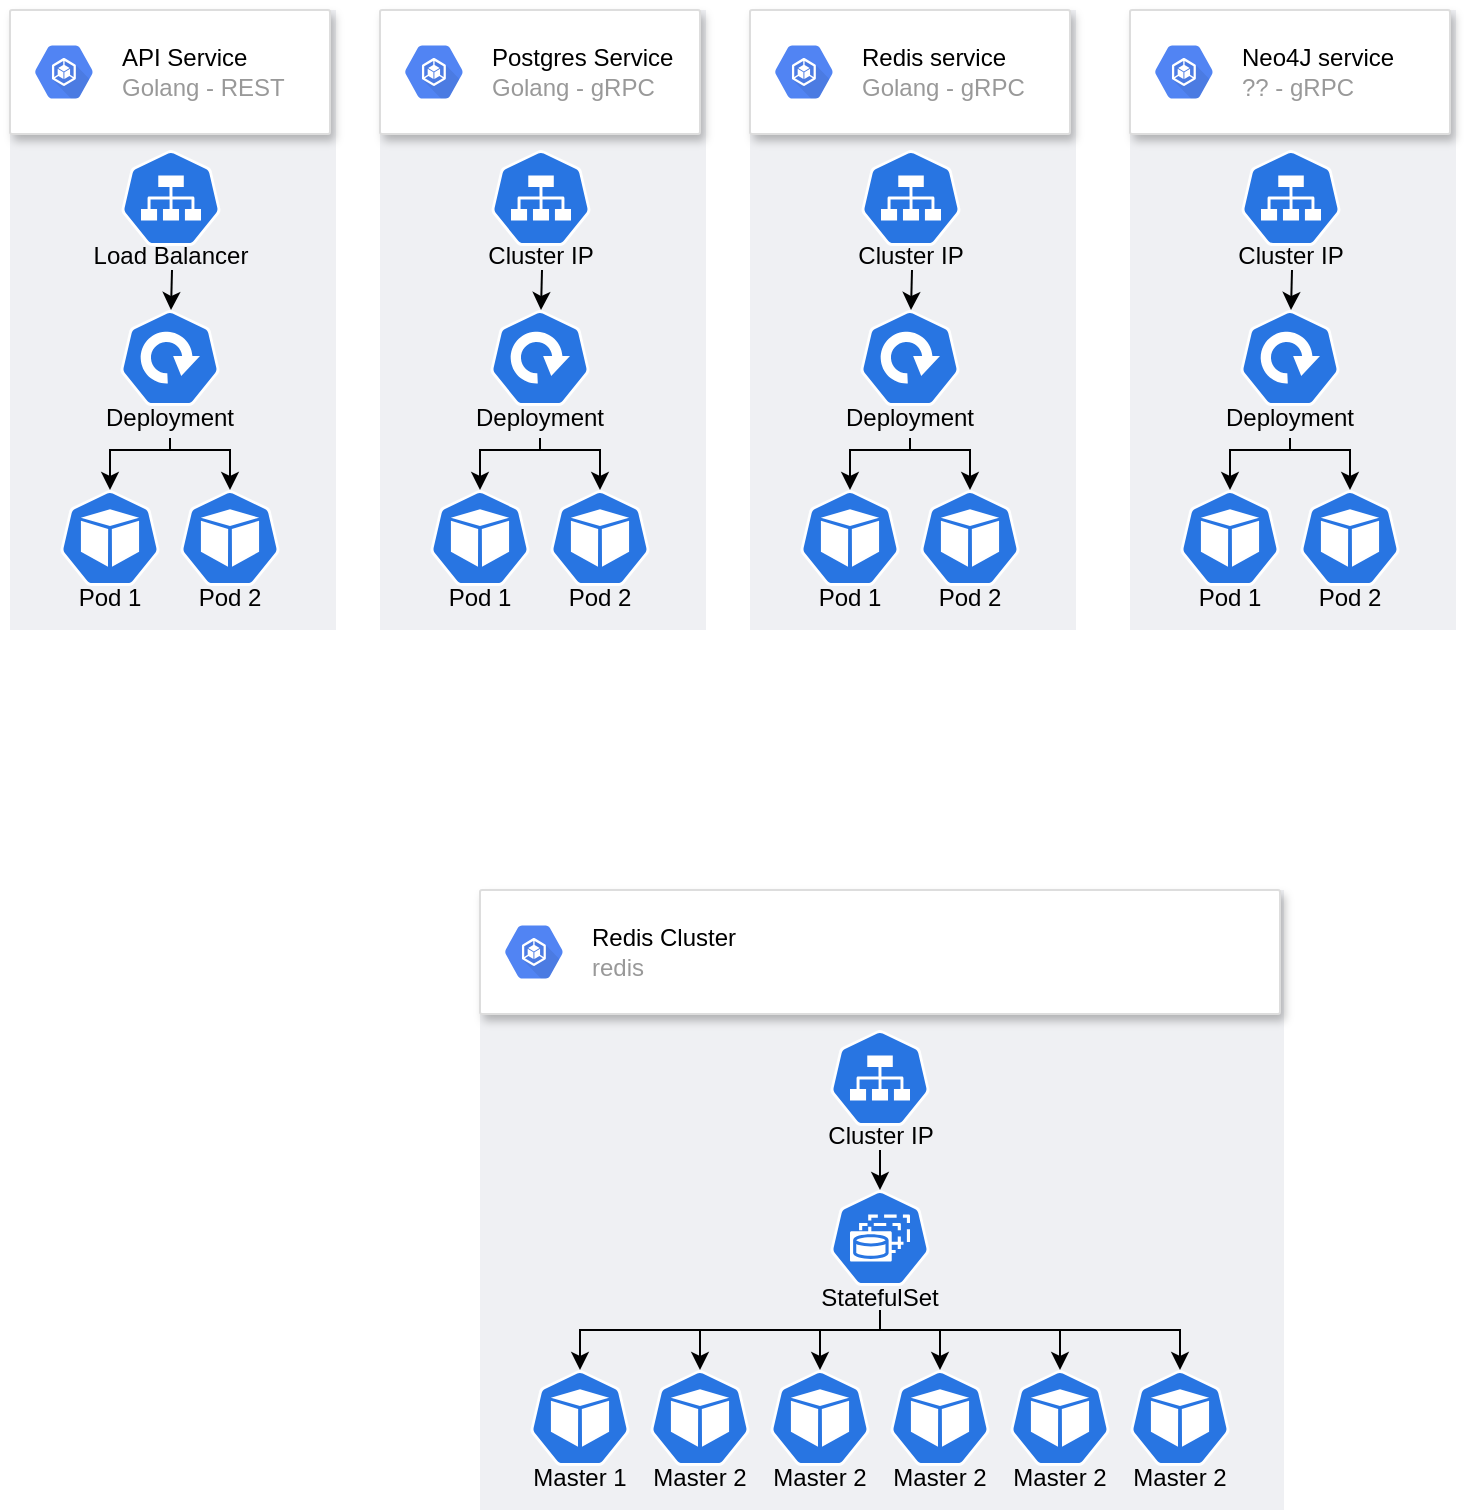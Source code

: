 <mxfile version="15.8.3" type="github">
  <diagram id="sKDaYnK1d5ipRAaSlijB" name="Page-1">
    <mxGraphModel dx="1420" dy="1106" grid="1" gridSize="10" guides="1" tooltips="1" connect="1" arrows="1" fold="1" page="1" pageScale="1" pageWidth="850" pageHeight="1100" math="0" shadow="0">
      <root>
        <mxCell id="0" />
        <mxCell id="1" parent="0" />
        <mxCell id="mPMTFJL_Vb9YS9UuzuNP-59" value="" style="group" vertex="1" connectable="0" parent="1">
          <mxGeometry x="30" y="40" width="160" height="310" as="geometry" />
        </mxCell>
        <mxCell id="mPMTFJL_Vb9YS9UuzuNP-65" value="Generic group" style="fillColor=#EFF0F3;strokeColor=none;dashed=0;verticalAlign=top;fontStyle=0;fontColor=#232F3D;" vertex="1" parent="mPMTFJL_Vb9YS9UuzuNP-59">
          <mxGeometry width="163" height="310" as="geometry" />
        </mxCell>
        <mxCell id="mPMTFJL_Vb9YS9UuzuNP-54" value="" style="strokeColor=#dddddd;shadow=1;strokeWidth=1;rounded=1;absoluteArcSize=1;arcSize=2;" vertex="1" parent="mPMTFJL_Vb9YS9UuzuNP-59">
          <mxGeometry width="160" height="62.0" as="geometry" />
        </mxCell>
        <mxCell id="mPMTFJL_Vb9YS9UuzuNP-55" value="&lt;font color=&quot;#000000&quot;&gt;&lt;span&gt;API Service&lt;/span&gt;&lt;/font&gt;&lt;br&gt;Golang - REST" style="sketch=0;dashed=0;connectable=0;html=1;fillColor=#5184F3;strokeColor=none;shape=mxgraph.gcp2.hexIcon;prIcon=container_engine;part=1;labelPosition=right;verticalLabelPosition=middle;align=left;verticalAlign=middle;spacingLeft=5;fontColor=#999999;fontSize=12;" vertex="1" parent="mPMTFJL_Vb9YS9UuzuNP-54">
          <mxGeometry y="0.5" width="44" height="39" relative="1" as="geometry">
            <mxPoint x="5" y="-19.5" as="offset" />
          </mxGeometry>
        </mxCell>
        <mxCell id="mPMTFJL_Vb9YS9UuzuNP-20" value="" style="group" vertex="1" connectable="0" parent="1">
          <mxGeometry x="80" y="190" width="60" height="60" as="geometry" />
        </mxCell>
        <mxCell id="mPMTFJL_Vb9YS9UuzuNP-13" value="" style="sketch=0;html=1;dashed=0;whitespace=wrap;fillColor=#2875E2;strokeColor=#ffffff;points=[[0.005,0.63,0],[0.1,0.2,0],[0.9,0.2,0],[0.5,0,0],[0.995,0.63,0],[0.72,0.99,0],[0.5,1,0],[0.28,0.99,0]];shape=mxgraph.kubernetes.icon;prIcon=deploy" vertex="1" parent="mPMTFJL_Vb9YS9UuzuNP-20">
          <mxGeometry x="5" width="50" height="48" as="geometry" />
        </mxCell>
        <mxCell id="mPMTFJL_Vb9YS9UuzuNP-16" value="Deployment" style="text;html=1;strokeColor=none;fillColor=none;align=center;verticalAlign=middle;whiteSpace=wrap;rounded=0;" vertex="1" parent="mPMTFJL_Vb9YS9UuzuNP-20">
          <mxGeometry y="48" width="60" height="12" as="geometry" />
        </mxCell>
        <mxCell id="mPMTFJL_Vb9YS9UuzuNP-25" value="" style="group" vertex="1" connectable="0" parent="1">
          <mxGeometry x="110" y="280" width="60" height="59" as="geometry" />
        </mxCell>
        <mxCell id="mPMTFJL_Vb9YS9UuzuNP-15" value="" style="sketch=0;html=1;dashed=0;whitespace=wrap;fillColor=#2875E2;strokeColor=#ffffff;points=[[0.005,0.63,0],[0.1,0.2,0],[0.9,0.2,0],[0.5,0,0],[0.995,0.63,0],[0.72,0.99,0],[0.5,1,0],[0.28,0.99,0]];shape=mxgraph.kubernetes.icon;prIcon=pod" vertex="1" parent="mPMTFJL_Vb9YS9UuzuNP-25">
          <mxGeometry x="5" width="50" height="48" as="geometry" />
        </mxCell>
        <mxCell id="mPMTFJL_Vb9YS9UuzuNP-22" value="Pod 2" style="text;html=1;strokeColor=none;fillColor=none;align=center;verticalAlign=middle;whiteSpace=wrap;rounded=0;" vertex="1" parent="mPMTFJL_Vb9YS9UuzuNP-25">
          <mxGeometry y="49" width="60" height="10" as="geometry" />
        </mxCell>
        <mxCell id="mPMTFJL_Vb9YS9UuzuNP-26" value="" style="group" vertex="1" connectable="0" parent="1">
          <mxGeometry x="50" y="280" width="60" height="60" as="geometry" />
        </mxCell>
        <mxCell id="mPMTFJL_Vb9YS9UuzuNP-2" value="" style="sketch=0;html=1;dashed=0;whitespace=wrap;fillColor=#2875E2;strokeColor=#ffffff;points=[[0.005,0.63,0],[0.1,0.2,0],[0.9,0.2,0],[0.5,0,0],[0.995,0.63,0],[0.72,0.99,0],[0.5,1,0],[0.28,0.99,0]];shape=mxgraph.kubernetes.icon;prIcon=pod" vertex="1" parent="mPMTFJL_Vb9YS9UuzuNP-26">
          <mxGeometry x="5" width="50" height="48" as="geometry" />
        </mxCell>
        <mxCell id="mPMTFJL_Vb9YS9UuzuNP-21" value="Pod 1" style="text;html=1;strokeColor=none;fillColor=none;align=center;verticalAlign=middle;whiteSpace=wrap;rounded=0;" vertex="1" parent="mPMTFJL_Vb9YS9UuzuNP-26">
          <mxGeometry y="48" width="60" height="12" as="geometry" />
        </mxCell>
        <mxCell id="mPMTFJL_Vb9YS9UuzuNP-27" value="" style="group" vertex="1" connectable="0" parent="1">
          <mxGeometry x="68" y="110" width="85" height="58" as="geometry" />
        </mxCell>
        <mxCell id="mPMTFJL_Vb9YS9UuzuNP-11" value="" style="sketch=0;html=1;dashed=0;whitespace=wrap;fillColor=#2875E2;strokeColor=#ffffff;points=[[0.005,0.63,0],[0.1,0.2,0],[0.9,0.2,0],[0.5,0,0],[0.995,0.63,0],[0.72,0.99,0],[0.5,1,0],[0.28,0.99,0]];shape=mxgraph.kubernetes.icon;prIcon=svc" vertex="1" parent="mPMTFJL_Vb9YS9UuzuNP-27">
          <mxGeometry x="17.5" width="50" height="48" as="geometry" />
        </mxCell>
        <mxCell id="mPMTFJL_Vb9YS9UuzuNP-24" value="Load Balancer" style="text;html=1;strokeColor=none;fillColor=none;align=center;verticalAlign=middle;whiteSpace=wrap;rounded=0;" vertex="1" parent="mPMTFJL_Vb9YS9UuzuNP-27">
          <mxGeometry y="48" width="85" height="10" as="geometry" />
        </mxCell>
        <mxCell id="mPMTFJL_Vb9YS9UuzuNP-28" style="edgeStyle=orthogonalEdgeStyle;rounded=0;orthogonalLoop=1;jettySize=auto;html=1;entryX=0.5;entryY=0;entryDx=0;entryDy=0;entryPerimeter=0;" edge="1" parent="1" target="mPMTFJL_Vb9YS9UuzuNP-15">
          <mxGeometry relative="1" as="geometry">
            <mxPoint x="110" y="254" as="sourcePoint" />
            <Array as="points">
              <mxPoint x="110" y="260" />
              <mxPoint x="140" y="260" />
            </Array>
          </mxGeometry>
        </mxCell>
        <mxCell id="mPMTFJL_Vb9YS9UuzuNP-29" style="edgeStyle=orthogonalEdgeStyle;rounded=0;orthogonalLoop=1;jettySize=auto;html=1;entryX=0.5;entryY=0;entryDx=0;entryDy=0;entryPerimeter=0;" edge="1" parent="1" target="mPMTFJL_Vb9YS9UuzuNP-2">
          <mxGeometry relative="1" as="geometry">
            <mxPoint x="110" y="258" as="sourcePoint" />
            <Array as="points">
              <mxPoint x="110" y="260" />
              <mxPoint x="80" y="260" />
            </Array>
          </mxGeometry>
        </mxCell>
        <mxCell id="mPMTFJL_Vb9YS9UuzuNP-31" style="edgeStyle=orthogonalEdgeStyle;rounded=0;orthogonalLoop=1;jettySize=auto;html=1;" edge="1" parent="1">
          <mxGeometry relative="1" as="geometry">
            <mxPoint x="110.5" y="190" as="targetPoint" />
            <mxPoint x="111" y="170" as="sourcePoint" />
          </mxGeometry>
        </mxCell>
        <mxCell id="mPMTFJL_Vb9YS9UuzuNP-86" value="" style="group" vertex="1" connectable="0" parent="1">
          <mxGeometry x="215" y="40" width="160" height="310" as="geometry" />
        </mxCell>
        <mxCell id="mPMTFJL_Vb9YS9UuzuNP-67" value="" style="group" vertex="1" connectable="0" parent="mPMTFJL_Vb9YS9UuzuNP-86">
          <mxGeometry width="160" height="310" as="geometry" />
        </mxCell>
        <mxCell id="mPMTFJL_Vb9YS9UuzuNP-68" value="Generic group" style="fillColor=#EFF0F3;strokeColor=none;dashed=0;verticalAlign=top;fontStyle=0;fontColor=#232F3D;" vertex="1" parent="mPMTFJL_Vb9YS9UuzuNP-67">
          <mxGeometry width="163" height="310" as="geometry" />
        </mxCell>
        <mxCell id="mPMTFJL_Vb9YS9UuzuNP-69" value="" style="strokeColor=#dddddd;shadow=1;strokeWidth=1;rounded=1;absoluteArcSize=1;arcSize=2;" vertex="1" parent="mPMTFJL_Vb9YS9UuzuNP-67">
          <mxGeometry width="160" height="62.0" as="geometry" />
        </mxCell>
        <mxCell id="mPMTFJL_Vb9YS9UuzuNP-70" value="&lt;font color=&quot;#000000&quot;&gt;&lt;span&gt;Postgres Service&lt;/span&gt;&lt;/font&gt;&lt;br&gt;Golang - gRPC&amp;nbsp;" style="sketch=0;dashed=0;connectable=0;html=1;fillColor=#5184F3;strokeColor=none;shape=mxgraph.gcp2.hexIcon;prIcon=container_engine;part=1;labelPosition=right;verticalLabelPosition=middle;align=left;verticalAlign=middle;spacingLeft=5;fontColor=#999999;fontSize=12;" vertex="1" parent="mPMTFJL_Vb9YS9UuzuNP-69">
          <mxGeometry y="0.5" width="44" height="39" relative="1" as="geometry">
            <mxPoint x="5" y="-19.5" as="offset" />
          </mxGeometry>
        </mxCell>
        <mxCell id="mPMTFJL_Vb9YS9UuzuNP-71" value="" style="group" vertex="1" connectable="0" parent="mPMTFJL_Vb9YS9UuzuNP-86">
          <mxGeometry x="50" y="150" width="60" height="60" as="geometry" />
        </mxCell>
        <mxCell id="mPMTFJL_Vb9YS9UuzuNP-72" value="" style="sketch=0;html=1;dashed=0;whitespace=wrap;fillColor=#2875E2;strokeColor=#ffffff;points=[[0.005,0.63,0],[0.1,0.2,0],[0.9,0.2,0],[0.5,0,0],[0.995,0.63,0],[0.72,0.99,0],[0.5,1,0],[0.28,0.99,0]];shape=mxgraph.kubernetes.icon;prIcon=deploy" vertex="1" parent="mPMTFJL_Vb9YS9UuzuNP-71">
          <mxGeometry x="5" width="50" height="48" as="geometry" />
        </mxCell>
        <mxCell id="mPMTFJL_Vb9YS9UuzuNP-73" value="Deployment" style="text;html=1;strokeColor=none;fillColor=none;align=center;verticalAlign=middle;whiteSpace=wrap;rounded=0;" vertex="1" parent="mPMTFJL_Vb9YS9UuzuNP-71">
          <mxGeometry y="48" width="60" height="12" as="geometry" />
        </mxCell>
        <mxCell id="mPMTFJL_Vb9YS9UuzuNP-74" value="" style="group" vertex="1" connectable="0" parent="mPMTFJL_Vb9YS9UuzuNP-86">
          <mxGeometry x="80" y="240" width="60" height="59" as="geometry" />
        </mxCell>
        <mxCell id="mPMTFJL_Vb9YS9UuzuNP-75" value="" style="sketch=0;html=1;dashed=0;whitespace=wrap;fillColor=#2875E2;strokeColor=#ffffff;points=[[0.005,0.63,0],[0.1,0.2,0],[0.9,0.2,0],[0.5,0,0],[0.995,0.63,0],[0.72,0.99,0],[0.5,1,0],[0.28,0.99,0]];shape=mxgraph.kubernetes.icon;prIcon=pod" vertex="1" parent="mPMTFJL_Vb9YS9UuzuNP-74">
          <mxGeometry x="5" width="50" height="48" as="geometry" />
        </mxCell>
        <mxCell id="mPMTFJL_Vb9YS9UuzuNP-76" value="Pod 2" style="text;html=1;strokeColor=none;fillColor=none;align=center;verticalAlign=middle;whiteSpace=wrap;rounded=0;" vertex="1" parent="mPMTFJL_Vb9YS9UuzuNP-74">
          <mxGeometry y="49" width="60" height="10" as="geometry" />
        </mxCell>
        <mxCell id="mPMTFJL_Vb9YS9UuzuNP-77" value="" style="group" vertex="1" connectable="0" parent="mPMTFJL_Vb9YS9UuzuNP-86">
          <mxGeometry x="20" y="240" width="60" height="60" as="geometry" />
        </mxCell>
        <mxCell id="mPMTFJL_Vb9YS9UuzuNP-78" value="" style="sketch=0;html=1;dashed=0;whitespace=wrap;fillColor=#2875E2;strokeColor=#ffffff;points=[[0.005,0.63,0],[0.1,0.2,0],[0.9,0.2,0],[0.5,0,0],[0.995,0.63,0],[0.72,0.99,0],[0.5,1,0],[0.28,0.99,0]];shape=mxgraph.kubernetes.icon;prIcon=pod" vertex="1" parent="mPMTFJL_Vb9YS9UuzuNP-77">
          <mxGeometry x="5" width="50" height="48" as="geometry" />
        </mxCell>
        <mxCell id="mPMTFJL_Vb9YS9UuzuNP-79" value="Pod 1" style="text;html=1;strokeColor=none;fillColor=none;align=center;verticalAlign=middle;whiteSpace=wrap;rounded=0;" vertex="1" parent="mPMTFJL_Vb9YS9UuzuNP-77">
          <mxGeometry y="48" width="60" height="12" as="geometry" />
        </mxCell>
        <mxCell id="mPMTFJL_Vb9YS9UuzuNP-80" value="" style="group" vertex="1" connectable="0" parent="mPMTFJL_Vb9YS9UuzuNP-86">
          <mxGeometry x="38" y="70" width="85" height="58" as="geometry" />
        </mxCell>
        <mxCell id="mPMTFJL_Vb9YS9UuzuNP-81" value="" style="sketch=0;html=1;dashed=0;whitespace=wrap;fillColor=#2875E2;strokeColor=#ffffff;points=[[0.005,0.63,0],[0.1,0.2,0],[0.9,0.2,0],[0.5,0,0],[0.995,0.63,0],[0.72,0.99,0],[0.5,1,0],[0.28,0.99,0]];shape=mxgraph.kubernetes.icon;prIcon=svc" vertex="1" parent="mPMTFJL_Vb9YS9UuzuNP-80">
          <mxGeometry x="17.5" width="50" height="48" as="geometry" />
        </mxCell>
        <mxCell id="mPMTFJL_Vb9YS9UuzuNP-82" value="Cluster IP" style="text;html=1;strokeColor=none;fillColor=none;align=center;verticalAlign=middle;whiteSpace=wrap;rounded=0;" vertex="1" parent="mPMTFJL_Vb9YS9UuzuNP-80">
          <mxGeometry y="48" width="85" height="10" as="geometry" />
        </mxCell>
        <mxCell id="mPMTFJL_Vb9YS9UuzuNP-83" style="edgeStyle=orthogonalEdgeStyle;rounded=0;orthogonalLoop=1;jettySize=auto;html=1;entryX=0.5;entryY=0;entryDx=0;entryDy=0;entryPerimeter=0;" edge="1" target="mPMTFJL_Vb9YS9UuzuNP-75" parent="mPMTFJL_Vb9YS9UuzuNP-86">
          <mxGeometry relative="1" as="geometry">
            <mxPoint x="80" y="214.0" as="sourcePoint" />
            <Array as="points">
              <mxPoint x="80" y="220" />
              <mxPoint x="110" y="220" />
            </Array>
          </mxGeometry>
        </mxCell>
        <mxCell id="mPMTFJL_Vb9YS9UuzuNP-84" style="edgeStyle=orthogonalEdgeStyle;rounded=0;orthogonalLoop=1;jettySize=auto;html=1;entryX=0.5;entryY=0;entryDx=0;entryDy=0;entryPerimeter=0;" edge="1" target="mPMTFJL_Vb9YS9UuzuNP-78" parent="mPMTFJL_Vb9YS9UuzuNP-86">
          <mxGeometry relative="1" as="geometry">
            <mxPoint x="80" y="218" as="sourcePoint" />
            <Array as="points">
              <mxPoint x="80" y="220" />
              <mxPoint x="50" y="220" />
            </Array>
          </mxGeometry>
        </mxCell>
        <mxCell id="mPMTFJL_Vb9YS9UuzuNP-85" style="edgeStyle=orthogonalEdgeStyle;rounded=0;orthogonalLoop=1;jettySize=auto;html=1;" edge="1" parent="mPMTFJL_Vb9YS9UuzuNP-86">
          <mxGeometry relative="1" as="geometry">
            <mxPoint x="80.5" y="150" as="targetPoint" />
            <mxPoint x="81" y="130" as="sourcePoint" />
          </mxGeometry>
        </mxCell>
        <mxCell id="mPMTFJL_Vb9YS9UuzuNP-87" value="" style="group" vertex="1" connectable="0" parent="1">
          <mxGeometry x="400" y="40" width="160" height="310" as="geometry" />
        </mxCell>
        <mxCell id="mPMTFJL_Vb9YS9UuzuNP-88" value="" style="group" vertex="1" connectable="0" parent="mPMTFJL_Vb9YS9UuzuNP-87">
          <mxGeometry width="160" height="310" as="geometry" />
        </mxCell>
        <mxCell id="mPMTFJL_Vb9YS9UuzuNP-89" value="Generic group" style="fillColor=#EFF0F3;strokeColor=none;dashed=0;verticalAlign=top;fontStyle=0;fontColor=#232F3D;" vertex="1" parent="mPMTFJL_Vb9YS9UuzuNP-88">
          <mxGeometry width="163" height="310" as="geometry" />
        </mxCell>
        <mxCell id="mPMTFJL_Vb9YS9UuzuNP-90" value="" style="strokeColor=#dddddd;shadow=1;strokeWidth=1;rounded=1;absoluteArcSize=1;arcSize=2;" vertex="1" parent="mPMTFJL_Vb9YS9UuzuNP-88">
          <mxGeometry width="160" height="62.0" as="geometry" />
        </mxCell>
        <mxCell id="mPMTFJL_Vb9YS9UuzuNP-91" value="&lt;font color=&quot;#000000&quot;&gt;&lt;span&gt;Redis service&lt;/span&gt;&lt;/font&gt;&lt;br&gt;Golang - gRPC&amp;nbsp;" style="sketch=0;dashed=0;connectable=0;html=1;fillColor=#5184F3;strokeColor=none;shape=mxgraph.gcp2.hexIcon;prIcon=container_engine;part=1;labelPosition=right;verticalLabelPosition=middle;align=left;verticalAlign=middle;spacingLeft=5;fontColor=#999999;fontSize=12;" vertex="1" parent="mPMTFJL_Vb9YS9UuzuNP-90">
          <mxGeometry y="0.5" width="44" height="39" relative="1" as="geometry">
            <mxPoint x="5" y="-19.5" as="offset" />
          </mxGeometry>
        </mxCell>
        <mxCell id="mPMTFJL_Vb9YS9UuzuNP-92" value="" style="group" vertex="1" connectable="0" parent="mPMTFJL_Vb9YS9UuzuNP-87">
          <mxGeometry x="50" y="150" width="60" height="60" as="geometry" />
        </mxCell>
        <mxCell id="mPMTFJL_Vb9YS9UuzuNP-93" value="" style="sketch=0;html=1;dashed=0;whitespace=wrap;fillColor=#2875E2;strokeColor=#ffffff;points=[[0.005,0.63,0],[0.1,0.2,0],[0.9,0.2,0],[0.5,0,0],[0.995,0.63,0],[0.72,0.99,0],[0.5,1,0],[0.28,0.99,0]];shape=mxgraph.kubernetes.icon;prIcon=deploy" vertex="1" parent="mPMTFJL_Vb9YS9UuzuNP-92">
          <mxGeometry x="5" width="50" height="48" as="geometry" />
        </mxCell>
        <mxCell id="mPMTFJL_Vb9YS9UuzuNP-94" value="Deployment" style="text;html=1;strokeColor=none;fillColor=none;align=center;verticalAlign=middle;whiteSpace=wrap;rounded=0;" vertex="1" parent="mPMTFJL_Vb9YS9UuzuNP-92">
          <mxGeometry y="48" width="60" height="12" as="geometry" />
        </mxCell>
        <mxCell id="mPMTFJL_Vb9YS9UuzuNP-95" value="" style="group" vertex="1" connectable="0" parent="mPMTFJL_Vb9YS9UuzuNP-87">
          <mxGeometry x="80" y="240" width="60" height="59" as="geometry" />
        </mxCell>
        <mxCell id="mPMTFJL_Vb9YS9UuzuNP-96" value="" style="sketch=0;html=1;dashed=0;whitespace=wrap;fillColor=#2875E2;strokeColor=#ffffff;points=[[0.005,0.63,0],[0.1,0.2,0],[0.9,0.2,0],[0.5,0,0],[0.995,0.63,0],[0.72,0.99,0],[0.5,1,0],[0.28,0.99,0]];shape=mxgraph.kubernetes.icon;prIcon=pod" vertex="1" parent="mPMTFJL_Vb9YS9UuzuNP-95">
          <mxGeometry x="5" width="50" height="48" as="geometry" />
        </mxCell>
        <mxCell id="mPMTFJL_Vb9YS9UuzuNP-97" value="Pod 2" style="text;html=1;strokeColor=none;fillColor=none;align=center;verticalAlign=middle;whiteSpace=wrap;rounded=0;" vertex="1" parent="mPMTFJL_Vb9YS9UuzuNP-95">
          <mxGeometry y="49" width="60" height="10" as="geometry" />
        </mxCell>
        <mxCell id="mPMTFJL_Vb9YS9UuzuNP-98" value="" style="group" vertex="1" connectable="0" parent="mPMTFJL_Vb9YS9UuzuNP-87">
          <mxGeometry x="20" y="240" width="60" height="60" as="geometry" />
        </mxCell>
        <mxCell id="mPMTFJL_Vb9YS9UuzuNP-99" value="" style="sketch=0;html=1;dashed=0;whitespace=wrap;fillColor=#2875E2;strokeColor=#ffffff;points=[[0.005,0.63,0],[0.1,0.2,0],[0.9,0.2,0],[0.5,0,0],[0.995,0.63,0],[0.72,0.99,0],[0.5,1,0],[0.28,0.99,0]];shape=mxgraph.kubernetes.icon;prIcon=pod" vertex="1" parent="mPMTFJL_Vb9YS9UuzuNP-98">
          <mxGeometry x="5" width="50" height="48" as="geometry" />
        </mxCell>
        <mxCell id="mPMTFJL_Vb9YS9UuzuNP-100" value="Pod 1" style="text;html=1;strokeColor=none;fillColor=none;align=center;verticalAlign=middle;whiteSpace=wrap;rounded=0;" vertex="1" parent="mPMTFJL_Vb9YS9UuzuNP-98">
          <mxGeometry y="48" width="60" height="12" as="geometry" />
        </mxCell>
        <mxCell id="mPMTFJL_Vb9YS9UuzuNP-101" value="" style="group" vertex="1" connectable="0" parent="mPMTFJL_Vb9YS9UuzuNP-87">
          <mxGeometry x="38" y="70" width="85" height="58" as="geometry" />
        </mxCell>
        <mxCell id="mPMTFJL_Vb9YS9UuzuNP-102" value="" style="sketch=0;html=1;dashed=0;whitespace=wrap;fillColor=#2875E2;strokeColor=#ffffff;points=[[0.005,0.63,0],[0.1,0.2,0],[0.9,0.2,0],[0.5,0,0],[0.995,0.63,0],[0.72,0.99,0],[0.5,1,0],[0.28,0.99,0]];shape=mxgraph.kubernetes.icon;prIcon=svc" vertex="1" parent="mPMTFJL_Vb9YS9UuzuNP-101">
          <mxGeometry x="17.5" width="50" height="48" as="geometry" />
        </mxCell>
        <mxCell id="mPMTFJL_Vb9YS9UuzuNP-103" value="Cluster IP" style="text;html=1;strokeColor=none;fillColor=none;align=center;verticalAlign=middle;whiteSpace=wrap;rounded=0;" vertex="1" parent="mPMTFJL_Vb9YS9UuzuNP-101">
          <mxGeometry y="48" width="85" height="10" as="geometry" />
        </mxCell>
        <mxCell id="mPMTFJL_Vb9YS9UuzuNP-104" style="edgeStyle=orthogonalEdgeStyle;rounded=0;orthogonalLoop=1;jettySize=auto;html=1;entryX=0.5;entryY=0;entryDx=0;entryDy=0;entryPerimeter=0;" edge="1" parent="mPMTFJL_Vb9YS9UuzuNP-87" target="mPMTFJL_Vb9YS9UuzuNP-96">
          <mxGeometry relative="1" as="geometry">
            <mxPoint x="80" y="214.0" as="sourcePoint" />
            <Array as="points">
              <mxPoint x="80" y="220" />
              <mxPoint x="110" y="220" />
            </Array>
          </mxGeometry>
        </mxCell>
        <mxCell id="mPMTFJL_Vb9YS9UuzuNP-105" style="edgeStyle=orthogonalEdgeStyle;rounded=0;orthogonalLoop=1;jettySize=auto;html=1;entryX=0.5;entryY=0;entryDx=0;entryDy=0;entryPerimeter=0;" edge="1" parent="mPMTFJL_Vb9YS9UuzuNP-87" target="mPMTFJL_Vb9YS9UuzuNP-99">
          <mxGeometry relative="1" as="geometry">
            <mxPoint x="80" y="218" as="sourcePoint" />
            <Array as="points">
              <mxPoint x="80" y="220" />
              <mxPoint x="50" y="220" />
            </Array>
          </mxGeometry>
        </mxCell>
        <mxCell id="mPMTFJL_Vb9YS9UuzuNP-106" style="edgeStyle=orthogonalEdgeStyle;rounded=0;orthogonalLoop=1;jettySize=auto;html=1;" edge="1" parent="mPMTFJL_Vb9YS9UuzuNP-87">
          <mxGeometry relative="1" as="geometry">
            <mxPoint x="80.5" y="150" as="targetPoint" />
            <mxPoint x="81" y="130" as="sourcePoint" />
          </mxGeometry>
        </mxCell>
        <mxCell id="mPMTFJL_Vb9YS9UuzuNP-108" value="" style="group" vertex="1" connectable="0" parent="1">
          <mxGeometry x="590" y="40" width="160" height="310" as="geometry" />
        </mxCell>
        <mxCell id="mPMTFJL_Vb9YS9UuzuNP-109" value="" style="group" vertex="1" connectable="0" parent="mPMTFJL_Vb9YS9UuzuNP-108">
          <mxGeometry width="160" height="310" as="geometry" />
        </mxCell>
        <mxCell id="mPMTFJL_Vb9YS9UuzuNP-110" value="Generic group" style="fillColor=#EFF0F3;strokeColor=none;dashed=0;verticalAlign=top;fontStyle=0;fontColor=#232F3D;" vertex="1" parent="mPMTFJL_Vb9YS9UuzuNP-109">
          <mxGeometry width="163" height="310" as="geometry" />
        </mxCell>
        <mxCell id="mPMTFJL_Vb9YS9UuzuNP-111" value="" style="strokeColor=#dddddd;shadow=1;strokeWidth=1;rounded=1;absoluteArcSize=1;arcSize=2;" vertex="1" parent="mPMTFJL_Vb9YS9UuzuNP-109">
          <mxGeometry width="160" height="62.0" as="geometry" />
        </mxCell>
        <mxCell id="mPMTFJL_Vb9YS9UuzuNP-112" value="&lt;font color=&quot;#000000&quot;&gt;&lt;span&gt;Neo4J service&lt;/span&gt;&lt;/font&gt;&lt;br&gt;?? - gRPC&amp;nbsp;" style="sketch=0;dashed=0;connectable=0;html=1;fillColor=#5184F3;strokeColor=none;shape=mxgraph.gcp2.hexIcon;prIcon=container_engine;part=1;labelPosition=right;verticalLabelPosition=middle;align=left;verticalAlign=middle;spacingLeft=5;fontColor=#999999;fontSize=12;" vertex="1" parent="mPMTFJL_Vb9YS9UuzuNP-111">
          <mxGeometry y="0.5" width="44" height="39" relative="1" as="geometry">
            <mxPoint x="5" y="-19.5" as="offset" />
          </mxGeometry>
        </mxCell>
        <mxCell id="mPMTFJL_Vb9YS9UuzuNP-113" value="" style="group" vertex="1" connectable="0" parent="mPMTFJL_Vb9YS9UuzuNP-108">
          <mxGeometry x="50" y="150" width="60" height="60" as="geometry" />
        </mxCell>
        <mxCell id="mPMTFJL_Vb9YS9UuzuNP-114" value="" style="sketch=0;html=1;dashed=0;whitespace=wrap;fillColor=#2875E2;strokeColor=#ffffff;points=[[0.005,0.63,0],[0.1,0.2,0],[0.9,0.2,0],[0.5,0,0],[0.995,0.63,0],[0.72,0.99,0],[0.5,1,0],[0.28,0.99,0]];shape=mxgraph.kubernetes.icon;prIcon=deploy" vertex="1" parent="mPMTFJL_Vb9YS9UuzuNP-113">
          <mxGeometry x="5" width="50" height="48" as="geometry" />
        </mxCell>
        <mxCell id="mPMTFJL_Vb9YS9UuzuNP-115" value="Deployment" style="text;html=1;strokeColor=none;fillColor=none;align=center;verticalAlign=middle;whiteSpace=wrap;rounded=0;" vertex="1" parent="mPMTFJL_Vb9YS9UuzuNP-113">
          <mxGeometry y="48" width="60" height="12" as="geometry" />
        </mxCell>
        <mxCell id="mPMTFJL_Vb9YS9UuzuNP-116" value="" style="group" vertex="1" connectable="0" parent="mPMTFJL_Vb9YS9UuzuNP-108">
          <mxGeometry x="80" y="240" width="60" height="59" as="geometry" />
        </mxCell>
        <mxCell id="mPMTFJL_Vb9YS9UuzuNP-117" value="" style="sketch=0;html=1;dashed=0;whitespace=wrap;fillColor=#2875E2;strokeColor=#ffffff;points=[[0.005,0.63,0],[0.1,0.2,0],[0.9,0.2,0],[0.5,0,0],[0.995,0.63,0],[0.72,0.99,0],[0.5,1,0],[0.28,0.99,0]];shape=mxgraph.kubernetes.icon;prIcon=pod" vertex="1" parent="mPMTFJL_Vb9YS9UuzuNP-116">
          <mxGeometry x="5" width="50" height="48" as="geometry" />
        </mxCell>
        <mxCell id="mPMTFJL_Vb9YS9UuzuNP-118" value="Pod 2" style="text;html=1;strokeColor=none;fillColor=none;align=center;verticalAlign=middle;whiteSpace=wrap;rounded=0;" vertex="1" parent="mPMTFJL_Vb9YS9UuzuNP-116">
          <mxGeometry y="49" width="60" height="10" as="geometry" />
        </mxCell>
        <mxCell id="mPMTFJL_Vb9YS9UuzuNP-119" value="" style="group" vertex="1" connectable="0" parent="mPMTFJL_Vb9YS9UuzuNP-108">
          <mxGeometry x="20" y="240" width="60" height="60" as="geometry" />
        </mxCell>
        <mxCell id="mPMTFJL_Vb9YS9UuzuNP-120" value="" style="sketch=0;html=1;dashed=0;whitespace=wrap;fillColor=#2875E2;strokeColor=#ffffff;points=[[0.005,0.63,0],[0.1,0.2,0],[0.9,0.2,0],[0.5,0,0],[0.995,0.63,0],[0.72,0.99,0],[0.5,1,0],[0.28,0.99,0]];shape=mxgraph.kubernetes.icon;prIcon=pod" vertex="1" parent="mPMTFJL_Vb9YS9UuzuNP-119">
          <mxGeometry x="5" width="50" height="48" as="geometry" />
        </mxCell>
        <mxCell id="mPMTFJL_Vb9YS9UuzuNP-121" value="Pod 1" style="text;html=1;strokeColor=none;fillColor=none;align=center;verticalAlign=middle;whiteSpace=wrap;rounded=0;" vertex="1" parent="mPMTFJL_Vb9YS9UuzuNP-119">
          <mxGeometry y="48" width="60" height="12" as="geometry" />
        </mxCell>
        <mxCell id="mPMTFJL_Vb9YS9UuzuNP-122" value="" style="group" vertex="1" connectable="0" parent="mPMTFJL_Vb9YS9UuzuNP-108">
          <mxGeometry x="38" y="70" width="85" height="58" as="geometry" />
        </mxCell>
        <mxCell id="mPMTFJL_Vb9YS9UuzuNP-123" value="" style="sketch=0;html=1;dashed=0;whitespace=wrap;fillColor=#2875E2;strokeColor=#ffffff;points=[[0.005,0.63,0],[0.1,0.2,0],[0.9,0.2,0],[0.5,0,0],[0.995,0.63,0],[0.72,0.99,0],[0.5,1,0],[0.28,0.99,0]];shape=mxgraph.kubernetes.icon;prIcon=svc" vertex="1" parent="mPMTFJL_Vb9YS9UuzuNP-122">
          <mxGeometry x="17.5" width="50" height="48" as="geometry" />
        </mxCell>
        <mxCell id="mPMTFJL_Vb9YS9UuzuNP-124" value="Cluster IP" style="text;html=1;strokeColor=none;fillColor=none;align=center;verticalAlign=middle;whiteSpace=wrap;rounded=0;" vertex="1" parent="mPMTFJL_Vb9YS9UuzuNP-122">
          <mxGeometry y="48" width="85" height="10" as="geometry" />
        </mxCell>
        <mxCell id="mPMTFJL_Vb9YS9UuzuNP-125" style="edgeStyle=orthogonalEdgeStyle;rounded=0;orthogonalLoop=1;jettySize=auto;html=1;entryX=0.5;entryY=0;entryDx=0;entryDy=0;entryPerimeter=0;" edge="1" parent="mPMTFJL_Vb9YS9UuzuNP-108" target="mPMTFJL_Vb9YS9UuzuNP-117">
          <mxGeometry relative="1" as="geometry">
            <mxPoint x="80" y="214.0" as="sourcePoint" />
            <Array as="points">
              <mxPoint x="80" y="220" />
              <mxPoint x="110" y="220" />
            </Array>
          </mxGeometry>
        </mxCell>
        <mxCell id="mPMTFJL_Vb9YS9UuzuNP-126" style="edgeStyle=orthogonalEdgeStyle;rounded=0;orthogonalLoop=1;jettySize=auto;html=1;entryX=0.5;entryY=0;entryDx=0;entryDy=0;entryPerimeter=0;" edge="1" parent="mPMTFJL_Vb9YS9UuzuNP-108" target="mPMTFJL_Vb9YS9UuzuNP-120">
          <mxGeometry relative="1" as="geometry">
            <mxPoint x="80" y="218" as="sourcePoint" />
            <Array as="points">
              <mxPoint x="80" y="220" />
              <mxPoint x="50" y="220" />
            </Array>
          </mxGeometry>
        </mxCell>
        <mxCell id="mPMTFJL_Vb9YS9UuzuNP-127" style="edgeStyle=orthogonalEdgeStyle;rounded=0;orthogonalLoop=1;jettySize=auto;html=1;" edge="1" parent="mPMTFJL_Vb9YS9UuzuNP-108">
          <mxGeometry relative="1" as="geometry">
            <mxPoint x="80.5" y="150" as="targetPoint" />
            <mxPoint x="81" y="130" as="sourcePoint" />
          </mxGeometry>
        </mxCell>
        <mxCell id="mPMTFJL_Vb9YS9UuzuNP-193" value="" style="group" vertex="1" connectable="0" parent="1">
          <mxGeometry x="265" y="480" width="410" height="310" as="geometry" />
        </mxCell>
        <mxCell id="mPMTFJL_Vb9YS9UuzuNP-129" value="" style="group;" vertex="1" connectable="0" parent="mPMTFJL_Vb9YS9UuzuNP-193">
          <mxGeometry width="410" height="310" as="geometry" />
        </mxCell>
        <mxCell id="mPMTFJL_Vb9YS9UuzuNP-130" value="Generic group" style="fillColor=#EFF0F3;strokeColor=none;dashed=0;verticalAlign=top;fontStyle=0;fontColor=#232F3D;" vertex="1" parent="mPMTFJL_Vb9YS9UuzuNP-129">
          <mxGeometry width="402" height="310" as="geometry" />
        </mxCell>
        <mxCell id="mPMTFJL_Vb9YS9UuzuNP-131" value="" style="strokeColor=#dddddd;shadow=1;strokeWidth=1;rounded=1;absoluteArcSize=1;arcSize=2;" vertex="1" parent="mPMTFJL_Vb9YS9UuzuNP-129">
          <mxGeometry width="400" height="62" as="geometry" />
        </mxCell>
        <mxCell id="mPMTFJL_Vb9YS9UuzuNP-132" value="&lt;font color=&quot;#000000&quot;&gt;&lt;span&gt;Redis Cluster&lt;/span&gt;&lt;/font&gt;&lt;br&gt;redis&amp;nbsp;" style="sketch=0;dashed=0;connectable=0;html=1;fillColor=#5184F3;strokeColor=none;shape=mxgraph.gcp2.hexIcon;prIcon=container_engine;part=1;labelPosition=right;verticalLabelPosition=middle;align=left;verticalAlign=middle;spacingLeft=5;fontColor=#999999;fontSize=12;" vertex="1" parent="mPMTFJL_Vb9YS9UuzuNP-131">
          <mxGeometry y="0.5" width="44" height="39" relative="1" as="geometry">
            <mxPoint x="5" y="-19.5" as="offset" />
          </mxGeometry>
        </mxCell>
        <mxCell id="mPMTFJL_Vb9YS9UuzuNP-148" value="" style="sketch=0;html=1;dashed=0;whitespace=wrap;fillColor=#2875E2;strokeColor=#ffffff;points=[[0.005,0.63,0],[0.1,0.2,0],[0.9,0.2,0],[0.5,0,0],[0.995,0.63,0],[0.72,0.99,0],[0.5,1,0],[0.28,0.99,0]];shape=mxgraph.kubernetes.icon;prIcon=sts" vertex="1" parent="mPMTFJL_Vb9YS9UuzuNP-129">
          <mxGeometry x="175" y="150" width="50" height="48" as="geometry" />
        </mxCell>
        <mxCell id="mPMTFJL_Vb9YS9UuzuNP-149" value="" style="group" vertex="1" connectable="0" parent="mPMTFJL_Vb9YS9UuzuNP-129">
          <mxGeometry x="140" y="240" width="60" height="59" as="geometry" />
        </mxCell>
        <mxCell id="mPMTFJL_Vb9YS9UuzuNP-150" value="" style="sketch=0;html=1;dashed=0;whitespace=wrap;fillColor=#2875E2;strokeColor=#ffffff;points=[[0.005,0.63,0],[0.1,0.2,0],[0.9,0.2,0],[0.5,0,0],[0.995,0.63,0],[0.72,0.99,0],[0.5,1,0],[0.28,0.99,0]];shape=mxgraph.kubernetes.icon;prIcon=pod" vertex="1" parent="mPMTFJL_Vb9YS9UuzuNP-149">
          <mxGeometry x="5.0" width="50" height="48" as="geometry" />
        </mxCell>
        <mxCell id="mPMTFJL_Vb9YS9UuzuNP-151" value="Master 2" style="text;html=1;strokeColor=none;fillColor=none;align=center;verticalAlign=middle;whiteSpace=wrap;rounded=0;" vertex="1" parent="mPMTFJL_Vb9YS9UuzuNP-149">
          <mxGeometry y="49" width="60" height="10" as="geometry" />
        </mxCell>
        <mxCell id="mPMTFJL_Vb9YS9UuzuNP-176" value="" style="group" vertex="1" connectable="0" parent="mPMTFJL_Vb9YS9UuzuNP-129">
          <mxGeometry x="200" y="240" width="60" height="59" as="geometry" />
        </mxCell>
        <mxCell id="mPMTFJL_Vb9YS9UuzuNP-177" value="" style="sketch=0;html=1;dashed=0;whitespace=wrap;fillColor=#2875E2;strokeColor=#ffffff;points=[[0.005,0.63,0],[0.1,0.2,0],[0.9,0.2,0],[0.5,0,0],[0.995,0.63,0],[0.72,0.99,0],[0.5,1,0],[0.28,0.99,0]];shape=mxgraph.kubernetes.icon;prIcon=pod" vertex="1" parent="mPMTFJL_Vb9YS9UuzuNP-176">
          <mxGeometry x="5.0" width="50" height="48" as="geometry" />
        </mxCell>
        <mxCell id="mPMTFJL_Vb9YS9UuzuNP-178" value="Master 2" style="text;html=1;strokeColor=none;fillColor=none;align=center;verticalAlign=middle;whiteSpace=wrap;rounded=0;" vertex="1" parent="mPMTFJL_Vb9YS9UuzuNP-176">
          <mxGeometry y="49" width="60" height="10" as="geometry" />
        </mxCell>
        <mxCell id="mPMTFJL_Vb9YS9UuzuNP-179" value="" style="group" vertex="1" connectable="0" parent="mPMTFJL_Vb9YS9UuzuNP-129">
          <mxGeometry x="260" y="240" width="60" height="59" as="geometry" />
        </mxCell>
        <mxCell id="mPMTFJL_Vb9YS9UuzuNP-180" value="" style="sketch=0;html=1;dashed=0;whitespace=wrap;fillColor=#2875E2;strokeColor=#ffffff;points=[[0.005,0.63,0],[0.1,0.2,0],[0.9,0.2,0],[0.5,0,0],[0.995,0.63,0],[0.72,0.99,0],[0.5,1,0],[0.28,0.99,0]];shape=mxgraph.kubernetes.icon;prIcon=pod" vertex="1" parent="mPMTFJL_Vb9YS9UuzuNP-179">
          <mxGeometry x="5.0" width="50" height="48" as="geometry" />
        </mxCell>
        <mxCell id="mPMTFJL_Vb9YS9UuzuNP-181" value="Master 2" style="text;html=1;strokeColor=none;fillColor=none;align=center;verticalAlign=middle;whiteSpace=wrap;rounded=0;" vertex="1" parent="mPMTFJL_Vb9YS9UuzuNP-179">
          <mxGeometry y="49" width="60" height="10" as="geometry" />
        </mxCell>
        <mxCell id="mPMTFJL_Vb9YS9UuzuNP-182" value="" style="group" vertex="1" connectable="0" parent="mPMTFJL_Vb9YS9UuzuNP-129">
          <mxGeometry x="320.0" y="240" width="60" height="59" as="geometry" />
        </mxCell>
        <mxCell id="mPMTFJL_Vb9YS9UuzuNP-183" value="" style="sketch=0;html=1;dashed=0;whitespace=wrap;fillColor=#2875E2;strokeColor=#ffffff;points=[[0.005,0.63,0],[0.1,0.2,0],[0.9,0.2,0],[0.5,0,0],[0.995,0.63,0],[0.72,0.99,0],[0.5,1,0],[0.28,0.99,0]];shape=mxgraph.kubernetes.icon;prIcon=pod" vertex="1" parent="mPMTFJL_Vb9YS9UuzuNP-182">
          <mxGeometry x="5.0" width="50" height="48" as="geometry" />
        </mxCell>
        <mxCell id="mPMTFJL_Vb9YS9UuzuNP-184" value="Master 2" style="text;html=1;strokeColor=none;fillColor=none;align=center;verticalAlign=middle;whiteSpace=wrap;rounded=0;" vertex="1" parent="mPMTFJL_Vb9YS9UuzuNP-182">
          <mxGeometry y="49" width="60" height="10" as="geometry" />
        </mxCell>
        <mxCell id="mPMTFJL_Vb9YS9UuzuNP-135" value="StatefulSet" style="text;html=1;strokeColor=none;fillColor=none;align=center;verticalAlign=middle;whiteSpace=wrap;rounded=0;" vertex="1" parent="mPMTFJL_Vb9YS9UuzuNP-129">
          <mxGeometry x="170.0" y="198" width="60" height="12" as="geometry" />
        </mxCell>
        <mxCell id="mPMTFJL_Vb9YS9UuzuNP-142" value="" style="group" vertex="1" connectable="0" parent="mPMTFJL_Vb9YS9UuzuNP-129">
          <mxGeometry x="157.5" y="70" width="85.0" height="58" as="geometry" />
        </mxCell>
        <mxCell id="mPMTFJL_Vb9YS9UuzuNP-143" value="" style="sketch=0;html=1;dashed=0;whitespace=wrap;fillColor=#2875E2;strokeColor=#ffffff;points=[[0.005,0.63,0],[0.1,0.2,0],[0.9,0.2,0],[0.5,0,0],[0.995,0.63,0],[0.72,0.99,0],[0.5,1,0],[0.28,0.99,0]];shape=mxgraph.kubernetes.icon;prIcon=svc" vertex="1" parent="mPMTFJL_Vb9YS9UuzuNP-142">
          <mxGeometry x="17.5" width="50" height="48" as="geometry" />
        </mxCell>
        <mxCell id="mPMTFJL_Vb9YS9UuzuNP-144" value="Cluster IP" style="text;html=1;strokeColor=none;fillColor=none;align=center;verticalAlign=middle;whiteSpace=wrap;rounded=0;" vertex="1" parent="mPMTFJL_Vb9YS9UuzuNP-142">
          <mxGeometry y="48" width="85.0" height="10" as="geometry" />
        </mxCell>
        <mxCell id="mPMTFJL_Vb9YS9UuzuNP-136" value="" style="group" vertex="1" connectable="0" parent="mPMTFJL_Vb9YS9UuzuNP-193">
          <mxGeometry x="80" y="240" width="60" height="59" as="geometry" />
        </mxCell>
        <mxCell id="mPMTFJL_Vb9YS9UuzuNP-137" value="" style="sketch=0;html=1;dashed=0;whitespace=wrap;fillColor=#2875E2;strokeColor=#ffffff;points=[[0.005,0.63,0],[0.1,0.2,0],[0.9,0.2,0],[0.5,0,0],[0.995,0.63,0],[0.72,0.99,0],[0.5,1,0],[0.28,0.99,0]];shape=mxgraph.kubernetes.icon;prIcon=pod" vertex="1" parent="mPMTFJL_Vb9YS9UuzuNP-136">
          <mxGeometry x="5" width="50" height="48" as="geometry" />
        </mxCell>
        <mxCell id="mPMTFJL_Vb9YS9UuzuNP-138" value="Master 2" style="text;html=1;strokeColor=none;fillColor=none;align=center;verticalAlign=middle;whiteSpace=wrap;rounded=0;" vertex="1" parent="mPMTFJL_Vb9YS9UuzuNP-136">
          <mxGeometry y="49" width="60" height="10" as="geometry" />
        </mxCell>
        <mxCell id="mPMTFJL_Vb9YS9UuzuNP-139" value="" style="group" vertex="1" connectable="0" parent="mPMTFJL_Vb9YS9UuzuNP-193">
          <mxGeometry x="20" y="240" width="60" height="60" as="geometry" />
        </mxCell>
        <mxCell id="mPMTFJL_Vb9YS9UuzuNP-140" value="" style="sketch=0;html=1;dashed=0;whitespace=wrap;fillColor=#2875E2;strokeColor=#ffffff;points=[[0.005,0.63,0],[0.1,0.2,0],[0.9,0.2,0],[0.5,0,0],[0.995,0.63,0],[0.72,0.99,0],[0.5,1,0],[0.28,0.99,0]];shape=mxgraph.kubernetes.icon;prIcon=pod" vertex="1" parent="mPMTFJL_Vb9YS9UuzuNP-139">
          <mxGeometry x="5" width="50" height="48" as="geometry" />
        </mxCell>
        <mxCell id="mPMTFJL_Vb9YS9UuzuNP-141" value="Master 1" style="text;html=1;strokeColor=none;fillColor=none;align=center;verticalAlign=middle;whiteSpace=wrap;rounded=0;" vertex="1" parent="mPMTFJL_Vb9YS9UuzuNP-139">
          <mxGeometry y="48" width="60" height="12" as="geometry" />
        </mxCell>
        <mxCell id="mPMTFJL_Vb9YS9UuzuNP-185" style="edgeStyle=orthogonalEdgeStyle;rounded=0;orthogonalLoop=1;jettySize=auto;html=1;" edge="1" parent="mPMTFJL_Vb9YS9UuzuNP-193">
          <mxGeometry relative="1" as="geometry">
            <mxPoint x="200" y="150" as="targetPoint" />
            <mxPoint x="200" y="130" as="sourcePoint" />
          </mxGeometry>
        </mxCell>
        <mxCell id="mPMTFJL_Vb9YS9UuzuNP-186" style="edgeStyle=orthogonalEdgeStyle;rounded=0;orthogonalLoop=1;jettySize=auto;html=1;startArrow=classic;startFill=1;endArrow=none;endFill=0;" edge="1" parent="mPMTFJL_Vb9YS9UuzuNP-193" source="mPMTFJL_Vb9YS9UuzuNP-140">
          <mxGeometry relative="1" as="geometry">
            <mxPoint x="200" y="210" as="targetPoint" />
            <Array as="points">
              <mxPoint x="50" y="220" />
              <mxPoint x="200" y="220" />
            </Array>
          </mxGeometry>
        </mxCell>
        <mxCell id="mPMTFJL_Vb9YS9UuzuNP-187" style="edgeStyle=orthogonalEdgeStyle;rounded=0;orthogonalLoop=1;jettySize=auto;html=1;startArrow=classic;startFill=1;endArrow=none;endFill=0;" edge="1" parent="mPMTFJL_Vb9YS9UuzuNP-193" source="mPMTFJL_Vb9YS9UuzuNP-137">
          <mxGeometry relative="1" as="geometry">
            <mxPoint x="200" y="210" as="targetPoint" />
            <Array as="points">
              <mxPoint x="110" y="220" />
              <mxPoint x="200" y="220" />
            </Array>
          </mxGeometry>
        </mxCell>
        <mxCell id="mPMTFJL_Vb9YS9UuzuNP-188" style="edgeStyle=orthogonalEdgeStyle;rounded=0;orthogonalLoop=1;jettySize=auto;html=1;startArrow=classic;startFill=1;endArrow=none;endFill=0;" edge="1" parent="mPMTFJL_Vb9YS9UuzuNP-193" source="mPMTFJL_Vb9YS9UuzuNP-183">
          <mxGeometry relative="1" as="geometry">
            <mxPoint x="200" y="210" as="targetPoint" />
            <Array as="points">
              <mxPoint x="350" y="220" />
              <mxPoint x="200" y="220" />
            </Array>
          </mxGeometry>
        </mxCell>
        <mxCell id="mPMTFJL_Vb9YS9UuzuNP-189" style="edgeStyle=orthogonalEdgeStyle;rounded=0;orthogonalLoop=1;jettySize=auto;html=1;startArrow=classic;startFill=1;endArrow=none;endFill=0;" edge="1" parent="mPMTFJL_Vb9YS9UuzuNP-193" source="mPMTFJL_Vb9YS9UuzuNP-180">
          <mxGeometry relative="1" as="geometry">
            <mxPoint x="200" y="210" as="targetPoint" />
            <Array as="points">
              <mxPoint x="290" y="220" />
              <mxPoint x="200" y="220" />
            </Array>
          </mxGeometry>
        </mxCell>
        <mxCell id="mPMTFJL_Vb9YS9UuzuNP-190" style="edgeStyle=orthogonalEdgeStyle;rounded=0;orthogonalLoop=1;jettySize=auto;html=1;startArrow=classic;startFill=1;endArrow=none;endFill=0;" edge="1" parent="mPMTFJL_Vb9YS9UuzuNP-193" source="mPMTFJL_Vb9YS9UuzuNP-177">
          <mxGeometry relative="1" as="geometry">
            <mxPoint x="200" y="210" as="targetPoint" />
            <Array as="points">
              <mxPoint x="230" y="220" />
              <mxPoint x="200" y="220" />
            </Array>
          </mxGeometry>
        </mxCell>
        <mxCell id="mPMTFJL_Vb9YS9UuzuNP-191" style="edgeStyle=orthogonalEdgeStyle;rounded=0;orthogonalLoop=1;jettySize=auto;html=1;startArrow=classic;startFill=1;endArrow=none;endFill=0;" edge="1" parent="mPMTFJL_Vb9YS9UuzuNP-193" source="mPMTFJL_Vb9YS9UuzuNP-150">
          <mxGeometry relative="1" as="geometry">
            <mxPoint x="200" y="210" as="targetPoint" />
            <Array as="points">
              <mxPoint x="170" y="220" />
              <mxPoint x="200" y="220" />
            </Array>
          </mxGeometry>
        </mxCell>
      </root>
    </mxGraphModel>
  </diagram>
</mxfile>
